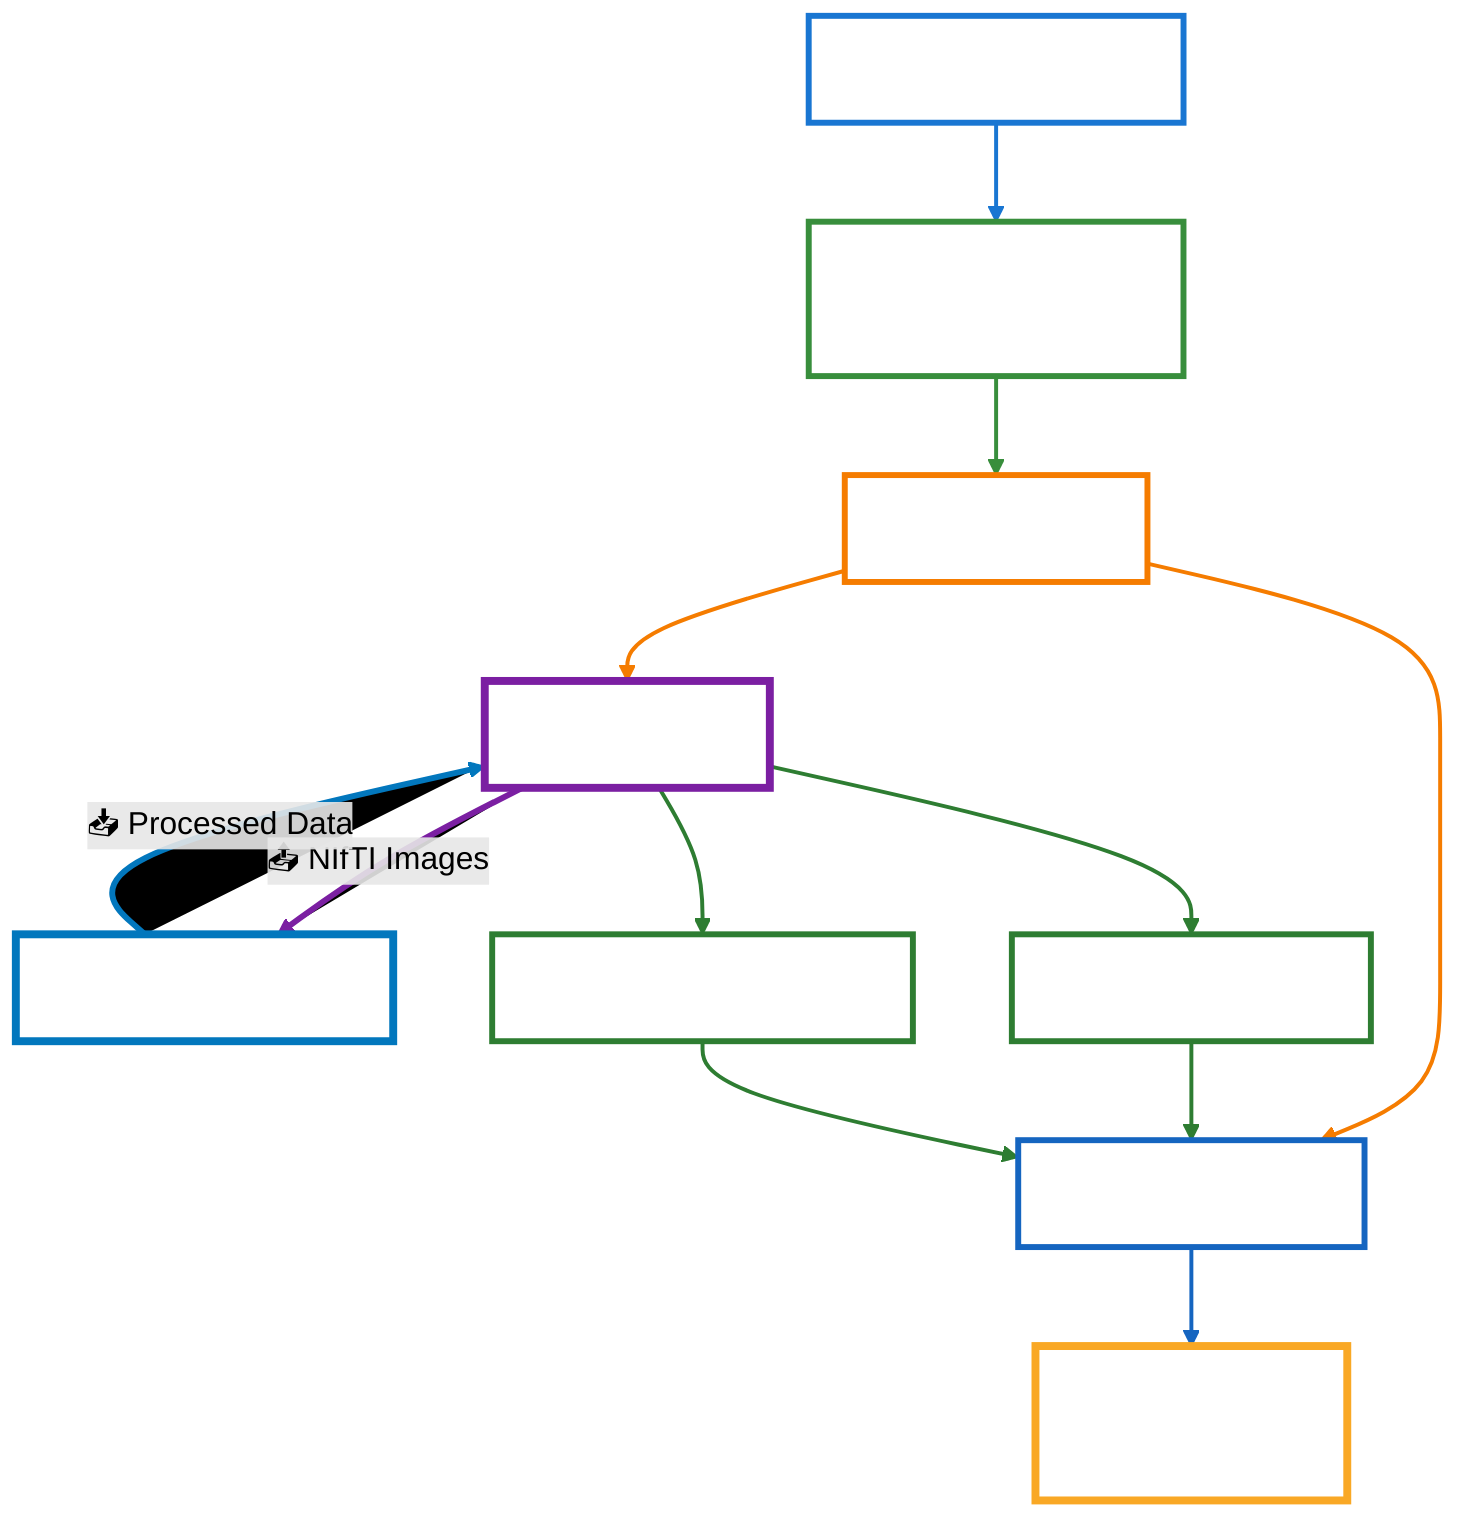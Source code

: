 graph TD
    A["📁 DICOM Images"] --> B["🔄 DICOM to NIfTI<br/>Conversion"]
    B --> C["🩻 NIfTI Files"]
    C --> D["🧠 Segment"]
    C --> I["🖥️ Image Server"]
    D -->|"📤 NIfTI Images"| E["⚡ Nvidia Vista-3D"]
    E -->|"📥 Processed Data"| D
    D --> F["🎯 All Voxel Data"]
    D --> G["🔍 Single Voxel Data"]
    F --> I["🖥️ Image Server"]
    G --> I["🖥️ Image Server"]
    I --> H["👁️ NiiVue 3D<br/>Visualization"]
    
    %% Input/Data nodes - Medical blue theme
    style A fill:transparent,stroke:#1976d2,stroke-width:3px,color:#fff,font-weight:bold
    style B fill:transparent,stroke:#388e3c,stroke-width:3px,color:#fff,font-weight:bold
    style C fill:transparent,stroke:#f57c00,stroke-width:3px,color:#fff,font-weight:bold
    
    %% Processing nodes - Tech purple theme
    style D fill:transparent,stroke:#7b1fa2,stroke-width:4px,color:#fff,font-weight:bold
    style E fill:transparent,stroke:#0277bd,stroke-width:4px,color:#fff,font-weight:bold
    
    %% Output nodes - Success green theme
    style F fill:transparent,stroke:#2e7d32,stroke-width:3px,color:#fff,font-weight:bold
    style G fill:transparent,stroke:#2e7d32,stroke-width:3px,color:#fff,font-weight:bold
    
    %% Image Server - Server blue theme
    style I fill:transparent,stroke:#1565c0,stroke-width:3px,color:#fff,font-weight:bold
    
    %% Final visualization - Premium gold theme
    style H fill:transparent,stroke:#f9a825,stroke-width:4px,color:#fff,font-weight:bold
    
    %% Connection styling
    linkStyle 0 stroke:#1976d2,stroke-width:2px
    linkStyle 1 stroke:#388e3c,stroke-width:2px
    linkStyle 2 stroke:#f57c00,stroke-width:2px
    linkStyle 3 stroke:#f57c00,stroke-width:2px
    linkStyle 4 stroke:#7b1fa2,stroke-width:3px,color:#000,fill:#000
    linkStyle 5 stroke:#0277bd,stroke-width:3px,color:#000,fill:#000
    linkStyle 6 stroke:#2e7d32,stroke-width:2px
    linkStyle 7 stroke:#2e7d32,stroke-width:2px
    linkStyle 8 stroke:#2e7d32,stroke-width:2px
    linkStyle 9 stroke:#2e7d32,stroke-width:2px
    linkStyle 10 stroke:#1565c0,stroke-width:2px